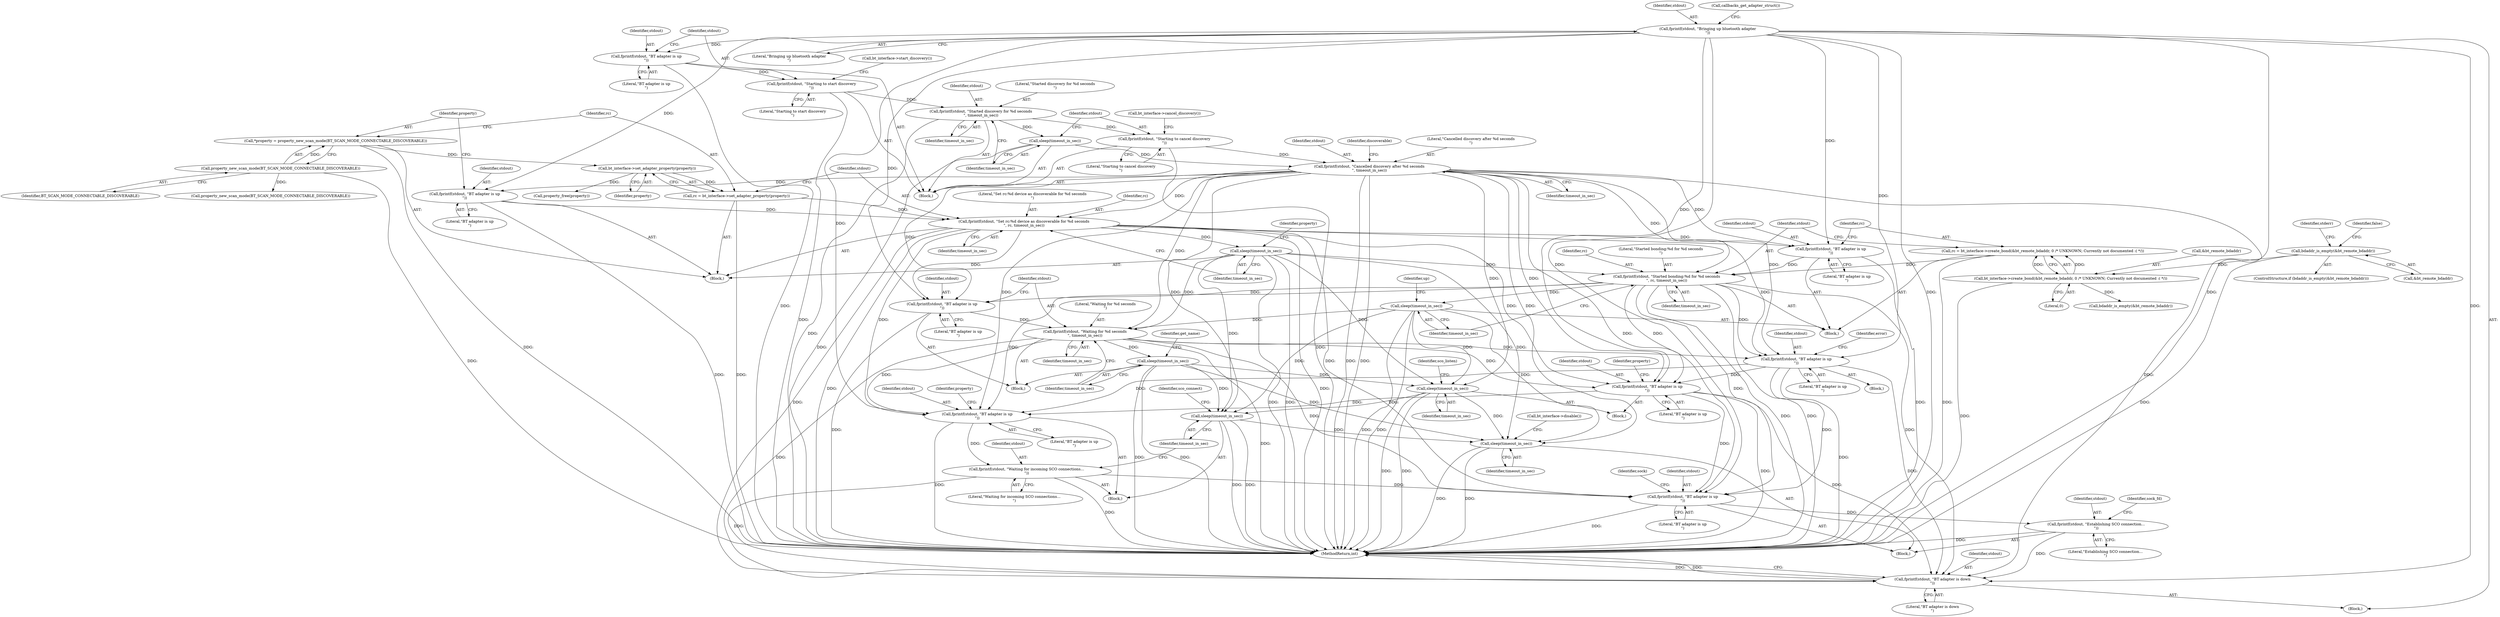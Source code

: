 digraph "0_Android_37c88107679d36c419572732b4af6e18bb2f7dce_6@API" {
"1000282" [label="(Call,fprintf(stdout, \"Started bonding:%d for %d seconds\n\", rc, timeout_in_sec))"];
"1000272" [label="(Call,fprintf(stdout, \"BT adapter is up\n\"))"];
"1000181" [label="(Call,fprintf(stdout, \"Bringing up bluetooth adapter\n\"))"];
"1000222" [label="(Call,fprintf(stdout, \"Cancelled discovery after %d seconds\n\", timeout_in_sec))"];
"1000216" [label="(Call,fprintf(stdout, \"Starting to cancel discovery\n\"))"];
"1000210" [label="(Call,fprintf(stdout, \"Started discovery for %d seconds\n\", timeout_in_sec))"];
"1000204" [label="(Call,fprintf(stdout, \"Starting to start discovery\n\"))"];
"1000201" [label="(Call,fprintf(stdout, \"BT adapter is up\n\"))"];
"1000214" [label="(Call,sleep(timeout_in_sec))"];
"1000246" [label="(Call,fprintf(stdout, \"Set rc:%d device as discoverable for %d seconds\n\", rc, timeout_in_sec))"];
"1000233" [label="(Call,fprintf(stdout, \"BT adapter is up\n\"))"];
"1000242" [label="(Call,rc = bt_interface->set_adapter_property(property))"];
"1000244" [label="(Call,bt_interface->set_adapter_property(property))"];
"1000237" [label="(Call,*property = property_new_scan_mode(BT_SCAN_MODE_CONNECTABLE_DISCOVERABLE))"];
"1000239" [label="(Call,property_new_scan_mode(BT_SCAN_MODE_CONNECTABLE_DISCOVERABLE))"];
"1000276" [label="(Call,rc = bt_interface->create_bond(&bt_remote_bdaddr, 0 /* UNKNOWN; Currently not documented :( */))"];
"1000278" [label="(Call,bt_interface->create_bond(&bt_remote_bdaddr, 0 /* UNKNOWN; Currently not documented :( */))"];
"1000259" [label="(Call,bdaddr_is_empty(&bt_remote_bdaddr))"];
"1000251" [label="(Call,sleep(timeout_in_sec))"];
"1000287" [label="(Call,sleep(timeout_in_sec))"];
"1000299" [label="(Call,fprintf(stdout, \"Waiting for %d seconds\n\", timeout_in_sec))"];
"1000303" [label="(Call,sleep(timeout_in_sec))"];
"1000405" [label="(Call,sleep(timeout_in_sec))"];
"1000490" [label="(Call,sleep(timeout_in_sec))"];
"1000578" [label="(Call,sleep(timeout_in_sec))"];
"1000312" [label="(Call,fprintf(stdout, \"BT adapter is up\n\"))"];
"1000359" [label="(Call,fprintf(stdout, \"BT adapter is up\n\"))"];
"1000414" [label="(Call,fprintf(stdout, \"BT adapter is up\n\"))"];
"1000487" [label="(Call,fprintf(stdout, \"Waiting for incoming SCO connections...\n\"))"];
"1000509" [label="(Call,fprintf(stdout, \"BT adapter is up\n\"))"];
"1000549" [label="(Call,fprintf(stdout, \"Establishing SCO connection...\n\"))"];
"1000583" [label="(Call,fprintf(stdout, \"BT adapter is down\n\"))"];
"1000296" [label="(Call,fprintf(stdout, \"BT adapter is up\n\"))"];
"1000204" [label="(Call,fprintf(stdout, \"Starting to start discovery\n\"))"];
"1000257" [label="(Block,)"];
"1000296" [label="(Call,fprintf(stdout, \"BT adapter is up\n\"))"];
"1000284" [label="(Literal,\"Started bonding:%d for %d seconds\n\")"];
"1000217" [label="(Identifier,stdout)"];
"1000581" [label="(Call,bt_interface->disable())"];
"1000297" [label="(Identifier,stdout)"];
"1000514" [label="(Identifier,sock)"];
"1000409" [label="(Block,)"];
"1000510" [label="(Identifier,stdout)"];
"1000304" [label="(Identifier,timeout_in_sec)"];
"1000228" [label="(Block,)"];
"1000419" [label="(Identifier,property)"];
"1000550" [label="(Identifier,stdout)"];
"1000248" [label="(Literal,\"Set rc:%d device as discoverable for %d seconds\n\")"];
"1000181" [label="(Call,fprintf(stdout, \"Bringing up bluetooth adapter\n\"))"];
"1000299" [label="(Call,fprintf(stdout, \"Waiting for %d seconds\n\", timeout_in_sec))"];
"1000420" [label="(Call,property_new_scan_mode(BT_SCAN_MODE_CONNECTABLE_DISCOVERABLE))"];
"1000511" [label="(Literal,\"BT adapter is up\n\")"];
"1000237" [label="(Call,*property = property_new_scan_mode(BT_SCAN_MODE_CONNECTABLE_DISCOVERABLE))"];
"1000278" [label="(Call,bt_interface->create_bond(&bt_remote_bdaddr, 0 /* UNKNOWN; Currently not documented :( */))"];
"1000206" [label="(Literal,\"Starting to start discovery\n\")"];
"1000491" [label="(Identifier,timeout_in_sec)"];
"1000313" [label="(Identifier,stdout)"];
"1000285" [label="(Identifier,rc)"];
"1000406" [label="(Identifier,timeout_in_sec)"];
"1000551" [label="(Literal,\"Establishing SCO connection...\n\")"];
"1000213" [label="(Identifier,timeout_in_sec)"];
"1000227" [label="(Identifier,discoverable)"];
"1000238" [label="(Identifier,property)"];
"1000239" [label="(Call,property_new_scan_mode(BT_SCAN_MODE_CONNECTABLE_DISCOVERABLE))"];
"1000183" [label="(Literal,\"Bringing up bluetooth adapter\n\")"];
"1000244" [label="(Call,bt_interface->set_adapter_property(property))"];
"1000270" [label="(Identifier,false)"];
"1000258" [label="(ControlStructure,if (bdaddr_is_empty(&bt_remote_bdaddr)))"];
"1000251" [label="(Call,sleep(timeout_in_sec))"];
"1000583" [label="(Call,fprintf(stdout, \"BT adapter is down\n\"))"];
"1000291" [label="(Block,)"];
"1000202" [label="(Identifier,stdout)"];
"1000414" [label="(Call,fprintf(stdout, \"BT adapter is up\n\"))"];
"1000216" [label="(Call,fprintf(stdout, \"Starting to cancel discovery\n\"))"];
"1000354" [label="(Block,)"];
"1000314" [label="(Literal,\"BT adapter is up\n\")"];
"1000306" [label="(Identifier,get_name)"];
"1000224" [label="(Literal,\"Cancelled discovery after %d seconds\n\")"];
"1000584" [label="(Identifier,stdout)"];
"1000277" [label="(Identifier,rc)"];
"1000415" [label="(Identifier,stdout)"];
"1000579" [label="(Identifier,timeout_in_sec)"];
"1000264" [label="(Identifier,stderr)"];
"1000408" [label="(Identifier,sco_listen)"];
"1000242" [label="(Call,rc = bt_interface->set_adapter_property(property))"];
"1000416" [label="(Literal,\"BT adapter is up\n\")"];
"1000283" [label="(Identifier,stdout)"];
"1000208" [label="(Call,bt_interface->start_discovery())"];
"1000215" [label="(Identifier,timeout_in_sec)"];
"1000243" [label="(Identifier,rc)"];
"1000290" [label="(Identifier,up)"];
"1000585" [label="(Literal,\"BT adapter is down\n\")"];
"1000247" [label="(Identifier,stdout)"];
"1000249" [label="(Identifier,rc)"];
"1000364" [label="(Identifier,property)"];
"1000246" [label="(Call,fprintf(stdout, \"Set rc:%d device as discoverable for %d seconds\n\", rc, timeout_in_sec))"];
"1000212" [label="(Literal,\"Started discovery for %d seconds\n\")"];
"1000196" [label="(Block,)"];
"1000225" [label="(Identifier,timeout_in_sec)"];
"1000493" [label="(Identifier,sco_connect)"];
"1000302" [label="(Identifier,timeout_in_sec)"];
"1000496" [label="(Call,bdaddr_is_empty(&bt_remote_bdaddr))"];
"1000488" [label="(Identifier,stdout)"];
"1000253" [label="(Call,property_free(property))"];
"1000234" [label="(Identifier,stdout)"];
"1000182" [label="(Identifier,stdout)"];
"1000223" [label="(Identifier,stdout)"];
"1000218" [label="(Literal,\"Starting to cancel discovery\n\")"];
"1000361" [label="(Literal,\"BT adapter is up\n\")"];
"1000303" [label="(Call,sleep(timeout_in_sec))"];
"1000490" [label="(Call,sleep(timeout_in_sec))"];
"1000487" [label="(Call,fprintf(stdout, \"Waiting for incoming SCO connections...\n\"))"];
"1000279" [label="(Call,&bt_remote_bdaddr)"];
"1000250" [label="(Identifier,timeout_in_sec)"];
"1000214" [label="(Call,sleep(timeout_in_sec))"];
"1000312" [label="(Call,fprintf(stdout, \"BT adapter is up\n\"))"];
"1000205" [label="(Identifier,stdout)"];
"1000240" [label="(Identifier,BT_SCAN_MODE_CONNECTABLE_DISCOVERABLE)"];
"1000281" [label="(Literal,0)"];
"1000405" [label="(Call,sleep(timeout_in_sec))"];
"1000187" [label="(Call,callbacks_get_adapter_struct())"];
"1000260" [label="(Call,&bt_remote_bdaddr)"];
"1000211" [label="(Identifier,stdout)"];
"1000578" [label="(Call,sleep(timeout_in_sec))"];
"1000288" [label="(Identifier,timeout_in_sec)"];
"1000318" [label="(Identifier,error)"];
"1000233" [label="(Call,fprintf(stdout, \"BT adapter is up\n\"))"];
"1000301" [label="(Literal,\"Waiting for %d seconds\n\")"];
"1000307" [label="(Block,)"];
"1000360" [label="(Identifier,stdout)"];
"1000282" [label="(Call,fprintf(stdout, \"Started bonding:%d for %d seconds\n\", rc, timeout_in_sec))"];
"1000235" [label="(Literal,\"BT adapter is up\n\")"];
"1000274" [label="(Literal,\"BT adapter is up\n\")"];
"1000489" [label="(Literal,\"Waiting for incoming SCO connections...\n\")"];
"1000359" [label="(Call,fprintf(stdout, \"BT adapter is up\n\"))"];
"1000210" [label="(Call,fprintf(stdout, \"Started discovery for %d seconds\n\", timeout_in_sec))"];
"1000104" [label="(Block,)"];
"1000494" [label="(Block,)"];
"1000273" [label="(Identifier,stdout)"];
"1000554" [label="(Identifier,sock_fd)"];
"1000203" [label="(Literal,\"BT adapter is up\n\")"];
"1000286" [label="(Identifier,timeout_in_sec)"];
"1000254" [label="(Identifier,property)"];
"1000201" [label="(Call,fprintf(stdout, \"BT adapter is up\n\"))"];
"1000586" [label="(MethodReturn,int)"];
"1000245" [label="(Identifier,property)"];
"1000272" [label="(Call,fprintf(stdout, \"BT adapter is up\n\"))"];
"1000300" [label="(Identifier,stdout)"];
"1000220" [label="(Call,bt_interface->cancel_discovery())"];
"1000287" [label="(Call,sleep(timeout_in_sec))"];
"1000298" [label="(Literal,\"BT adapter is up\n\")"];
"1000549" [label="(Call,fprintf(stdout, \"Establishing SCO connection...\n\"))"];
"1000259" [label="(Call,bdaddr_is_empty(&bt_remote_bdaddr))"];
"1000252" [label="(Identifier,timeout_in_sec)"];
"1000509" [label="(Call,fprintf(stdout, \"BT adapter is up\n\"))"];
"1000276" [label="(Call,rc = bt_interface->create_bond(&bt_remote_bdaddr, 0 /* UNKNOWN; Currently not documented :( */))"];
"1000222" [label="(Call,fprintf(stdout, \"Cancelled discovery after %d seconds\n\", timeout_in_sec))"];
"1000282" -> "1000257"  [label="AST: "];
"1000282" -> "1000286"  [label="CFG: "];
"1000283" -> "1000282"  [label="AST: "];
"1000284" -> "1000282"  [label="AST: "];
"1000285" -> "1000282"  [label="AST: "];
"1000286" -> "1000282"  [label="AST: "];
"1000288" -> "1000282"  [label="CFG: "];
"1000282" -> "1000586"  [label="DDG: "];
"1000282" -> "1000586"  [label="DDG: "];
"1000272" -> "1000282"  [label="DDG: "];
"1000276" -> "1000282"  [label="DDG: "];
"1000222" -> "1000282"  [label="DDG: "];
"1000251" -> "1000282"  [label="DDG: "];
"1000282" -> "1000287"  [label="DDG: "];
"1000282" -> "1000296"  [label="DDG: "];
"1000282" -> "1000312"  [label="DDG: "];
"1000282" -> "1000359"  [label="DDG: "];
"1000282" -> "1000414"  [label="DDG: "];
"1000282" -> "1000509"  [label="DDG: "];
"1000282" -> "1000583"  [label="DDG: "];
"1000272" -> "1000257"  [label="AST: "];
"1000272" -> "1000274"  [label="CFG: "];
"1000273" -> "1000272"  [label="AST: "];
"1000274" -> "1000272"  [label="AST: "];
"1000277" -> "1000272"  [label="CFG: "];
"1000272" -> "1000586"  [label="DDG: "];
"1000181" -> "1000272"  [label="DDG: "];
"1000222" -> "1000272"  [label="DDG: "];
"1000246" -> "1000272"  [label="DDG: "];
"1000181" -> "1000104"  [label="AST: "];
"1000181" -> "1000183"  [label="CFG: "];
"1000182" -> "1000181"  [label="AST: "];
"1000183" -> "1000181"  [label="AST: "];
"1000187" -> "1000181"  [label="CFG: "];
"1000181" -> "1000586"  [label="DDG: "];
"1000181" -> "1000586"  [label="DDG: "];
"1000181" -> "1000201"  [label="DDG: "];
"1000181" -> "1000233"  [label="DDG: "];
"1000181" -> "1000296"  [label="DDG: "];
"1000181" -> "1000312"  [label="DDG: "];
"1000181" -> "1000359"  [label="DDG: "];
"1000181" -> "1000414"  [label="DDG: "];
"1000181" -> "1000509"  [label="DDG: "];
"1000181" -> "1000583"  [label="DDG: "];
"1000222" -> "1000196"  [label="AST: "];
"1000222" -> "1000225"  [label="CFG: "];
"1000223" -> "1000222"  [label="AST: "];
"1000224" -> "1000222"  [label="AST: "];
"1000225" -> "1000222"  [label="AST: "];
"1000227" -> "1000222"  [label="CFG: "];
"1000222" -> "1000586"  [label="DDG: "];
"1000222" -> "1000586"  [label="DDG: "];
"1000216" -> "1000222"  [label="DDG: "];
"1000214" -> "1000222"  [label="DDG: "];
"1000222" -> "1000233"  [label="DDG: "];
"1000222" -> "1000246"  [label="DDG: "];
"1000222" -> "1000296"  [label="DDG: "];
"1000222" -> "1000299"  [label="DDG: "];
"1000222" -> "1000312"  [label="DDG: "];
"1000222" -> "1000359"  [label="DDG: "];
"1000222" -> "1000405"  [label="DDG: "];
"1000222" -> "1000414"  [label="DDG: "];
"1000222" -> "1000490"  [label="DDG: "];
"1000222" -> "1000509"  [label="DDG: "];
"1000222" -> "1000578"  [label="DDG: "];
"1000222" -> "1000583"  [label="DDG: "];
"1000216" -> "1000196"  [label="AST: "];
"1000216" -> "1000218"  [label="CFG: "];
"1000217" -> "1000216"  [label="AST: "];
"1000218" -> "1000216"  [label="AST: "];
"1000220" -> "1000216"  [label="CFG: "];
"1000216" -> "1000586"  [label="DDG: "];
"1000210" -> "1000216"  [label="DDG: "];
"1000210" -> "1000196"  [label="AST: "];
"1000210" -> "1000213"  [label="CFG: "];
"1000211" -> "1000210"  [label="AST: "];
"1000212" -> "1000210"  [label="AST: "];
"1000213" -> "1000210"  [label="AST: "];
"1000215" -> "1000210"  [label="CFG: "];
"1000210" -> "1000586"  [label="DDG: "];
"1000204" -> "1000210"  [label="DDG: "];
"1000210" -> "1000214"  [label="DDG: "];
"1000204" -> "1000196"  [label="AST: "];
"1000204" -> "1000206"  [label="CFG: "];
"1000205" -> "1000204"  [label="AST: "];
"1000206" -> "1000204"  [label="AST: "];
"1000208" -> "1000204"  [label="CFG: "];
"1000204" -> "1000586"  [label="DDG: "];
"1000201" -> "1000204"  [label="DDG: "];
"1000201" -> "1000196"  [label="AST: "];
"1000201" -> "1000203"  [label="CFG: "];
"1000202" -> "1000201"  [label="AST: "];
"1000203" -> "1000201"  [label="AST: "];
"1000205" -> "1000201"  [label="CFG: "];
"1000201" -> "1000586"  [label="DDG: "];
"1000214" -> "1000196"  [label="AST: "];
"1000214" -> "1000215"  [label="CFG: "];
"1000215" -> "1000214"  [label="AST: "];
"1000217" -> "1000214"  [label="CFG: "];
"1000214" -> "1000586"  [label="DDG: "];
"1000246" -> "1000228"  [label="AST: "];
"1000246" -> "1000250"  [label="CFG: "];
"1000247" -> "1000246"  [label="AST: "];
"1000248" -> "1000246"  [label="AST: "];
"1000249" -> "1000246"  [label="AST: "];
"1000250" -> "1000246"  [label="AST: "];
"1000252" -> "1000246"  [label="CFG: "];
"1000246" -> "1000586"  [label="DDG: "];
"1000246" -> "1000586"  [label="DDG: "];
"1000233" -> "1000246"  [label="DDG: "];
"1000242" -> "1000246"  [label="DDG: "];
"1000246" -> "1000251"  [label="DDG: "];
"1000246" -> "1000296"  [label="DDG: "];
"1000246" -> "1000312"  [label="DDG: "];
"1000246" -> "1000359"  [label="DDG: "];
"1000246" -> "1000414"  [label="DDG: "];
"1000246" -> "1000509"  [label="DDG: "];
"1000246" -> "1000583"  [label="DDG: "];
"1000233" -> "1000228"  [label="AST: "];
"1000233" -> "1000235"  [label="CFG: "];
"1000234" -> "1000233"  [label="AST: "];
"1000235" -> "1000233"  [label="AST: "];
"1000238" -> "1000233"  [label="CFG: "];
"1000233" -> "1000586"  [label="DDG: "];
"1000242" -> "1000228"  [label="AST: "];
"1000242" -> "1000244"  [label="CFG: "];
"1000243" -> "1000242"  [label="AST: "];
"1000244" -> "1000242"  [label="AST: "];
"1000247" -> "1000242"  [label="CFG: "];
"1000242" -> "1000586"  [label="DDG: "];
"1000244" -> "1000242"  [label="DDG: "];
"1000244" -> "1000245"  [label="CFG: "];
"1000245" -> "1000244"  [label="AST: "];
"1000237" -> "1000244"  [label="DDG: "];
"1000244" -> "1000253"  [label="DDG: "];
"1000237" -> "1000228"  [label="AST: "];
"1000237" -> "1000239"  [label="CFG: "];
"1000238" -> "1000237"  [label="AST: "];
"1000239" -> "1000237"  [label="AST: "];
"1000243" -> "1000237"  [label="CFG: "];
"1000237" -> "1000586"  [label="DDG: "];
"1000239" -> "1000237"  [label="DDG: "];
"1000239" -> "1000240"  [label="CFG: "];
"1000240" -> "1000239"  [label="AST: "];
"1000239" -> "1000586"  [label="DDG: "];
"1000239" -> "1000420"  [label="DDG: "];
"1000276" -> "1000257"  [label="AST: "];
"1000276" -> "1000278"  [label="CFG: "];
"1000277" -> "1000276"  [label="AST: "];
"1000278" -> "1000276"  [label="AST: "];
"1000283" -> "1000276"  [label="CFG: "];
"1000276" -> "1000586"  [label="DDG: "];
"1000278" -> "1000276"  [label="DDG: "];
"1000278" -> "1000276"  [label="DDG: "];
"1000278" -> "1000281"  [label="CFG: "];
"1000279" -> "1000278"  [label="AST: "];
"1000281" -> "1000278"  [label="AST: "];
"1000278" -> "1000586"  [label="DDG: "];
"1000259" -> "1000278"  [label="DDG: "];
"1000278" -> "1000496"  [label="DDG: "];
"1000259" -> "1000258"  [label="AST: "];
"1000259" -> "1000260"  [label="CFG: "];
"1000260" -> "1000259"  [label="AST: "];
"1000264" -> "1000259"  [label="CFG: "];
"1000270" -> "1000259"  [label="CFG: "];
"1000259" -> "1000586"  [label="DDG: "];
"1000251" -> "1000228"  [label="AST: "];
"1000251" -> "1000252"  [label="CFG: "];
"1000252" -> "1000251"  [label="AST: "];
"1000254" -> "1000251"  [label="CFG: "];
"1000251" -> "1000586"  [label="DDG: "];
"1000251" -> "1000586"  [label="DDG: "];
"1000251" -> "1000299"  [label="DDG: "];
"1000251" -> "1000405"  [label="DDG: "];
"1000251" -> "1000490"  [label="DDG: "];
"1000251" -> "1000578"  [label="DDG: "];
"1000287" -> "1000257"  [label="AST: "];
"1000287" -> "1000288"  [label="CFG: "];
"1000288" -> "1000287"  [label="AST: "];
"1000290" -> "1000287"  [label="CFG: "];
"1000287" -> "1000586"  [label="DDG: "];
"1000287" -> "1000586"  [label="DDG: "];
"1000287" -> "1000299"  [label="DDG: "];
"1000287" -> "1000405"  [label="DDG: "];
"1000287" -> "1000490"  [label="DDG: "];
"1000287" -> "1000578"  [label="DDG: "];
"1000299" -> "1000291"  [label="AST: "];
"1000299" -> "1000302"  [label="CFG: "];
"1000300" -> "1000299"  [label="AST: "];
"1000301" -> "1000299"  [label="AST: "];
"1000302" -> "1000299"  [label="AST: "];
"1000304" -> "1000299"  [label="CFG: "];
"1000299" -> "1000586"  [label="DDG: "];
"1000296" -> "1000299"  [label="DDG: "];
"1000299" -> "1000303"  [label="DDG: "];
"1000299" -> "1000312"  [label="DDG: "];
"1000299" -> "1000359"  [label="DDG: "];
"1000299" -> "1000414"  [label="DDG: "];
"1000299" -> "1000509"  [label="DDG: "];
"1000299" -> "1000583"  [label="DDG: "];
"1000303" -> "1000291"  [label="AST: "];
"1000303" -> "1000304"  [label="CFG: "];
"1000304" -> "1000303"  [label="AST: "];
"1000306" -> "1000303"  [label="CFG: "];
"1000303" -> "1000586"  [label="DDG: "];
"1000303" -> "1000586"  [label="DDG: "];
"1000303" -> "1000405"  [label="DDG: "];
"1000303" -> "1000490"  [label="DDG: "];
"1000303" -> "1000578"  [label="DDG: "];
"1000405" -> "1000354"  [label="AST: "];
"1000405" -> "1000406"  [label="CFG: "];
"1000406" -> "1000405"  [label="AST: "];
"1000408" -> "1000405"  [label="CFG: "];
"1000405" -> "1000586"  [label="DDG: "];
"1000405" -> "1000586"  [label="DDG: "];
"1000405" -> "1000490"  [label="DDG: "];
"1000405" -> "1000578"  [label="DDG: "];
"1000490" -> "1000409"  [label="AST: "];
"1000490" -> "1000491"  [label="CFG: "];
"1000491" -> "1000490"  [label="AST: "];
"1000493" -> "1000490"  [label="CFG: "];
"1000490" -> "1000586"  [label="DDG: "];
"1000490" -> "1000586"  [label="DDG: "];
"1000490" -> "1000578"  [label="DDG: "];
"1000578" -> "1000494"  [label="AST: "];
"1000578" -> "1000579"  [label="CFG: "];
"1000579" -> "1000578"  [label="AST: "];
"1000581" -> "1000578"  [label="CFG: "];
"1000578" -> "1000586"  [label="DDG: "];
"1000578" -> "1000586"  [label="DDG: "];
"1000312" -> "1000307"  [label="AST: "];
"1000312" -> "1000314"  [label="CFG: "];
"1000313" -> "1000312"  [label="AST: "];
"1000314" -> "1000312"  [label="AST: "];
"1000318" -> "1000312"  [label="CFG: "];
"1000312" -> "1000586"  [label="DDG: "];
"1000312" -> "1000359"  [label="DDG: "];
"1000312" -> "1000414"  [label="DDG: "];
"1000312" -> "1000509"  [label="DDG: "];
"1000312" -> "1000583"  [label="DDG: "];
"1000359" -> "1000354"  [label="AST: "];
"1000359" -> "1000361"  [label="CFG: "];
"1000360" -> "1000359"  [label="AST: "];
"1000361" -> "1000359"  [label="AST: "];
"1000364" -> "1000359"  [label="CFG: "];
"1000359" -> "1000586"  [label="DDG: "];
"1000359" -> "1000414"  [label="DDG: "];
"1000359" -> "1000509"  [label="DDG: "];
"1000359" -> "1000583"  [label="DDG: "];
"1000414" -> "1000409"  [label="AST: "];
"1000414" -> "1000416"  [label="CFG: "];
"1000415" -> "1000414"  [label="AST: "];
"1000416" -> "1000414"  [label="AST: "];
"1000419" -> "1000414"  [label="CFG: "];
"1000414" -> "1000586"  [label="DDG: "];
"1000414" -> "1000487"  [label="DDG: "];
"1000487" -> "1000409"  [label="AST: "];
"1000487" -> "1000489"  [label="CFG: "];
"1000488" -> "1000487"  [label="AST: "];
"1000489" -> "1000487"  [label="AST: "];
"1000491" -> "1000487"  [label="CFG: "];
"1000487" -> "1000586"  [label="DDG: "];
"1000487" -> "1000509"  [label="DDG: "];
"1000487" -> "1000583"  [label="DDG: "];
"1000509" -> "1000494"  [label="AST: "];
"1000509" -> "1000511"  [label="CFG: "];
"1000510" -> "1000509"  [label="AST: "];
"1000511" -> "1000509"  [label="AST: "];
"1000514" -> "1000509"  [label="CFG: "];
"1000509" -> "1000586"  [label="DDG: "];
"1000509" -> "1000549"  [label="DDG: "];
"1000549" -> "1000494"  [label="AST: "];
"1000549" -> "1000551"  [label="CFG: "];
"1000550" -> "1000549"  [label="AST: "];
"1000551" -> "1000549"  [label="AST: "];
"1000554" -> "1000549"  [label="CFG: "];
"1000549" -> "1000586"  [label="DDG: "];
"1000549" -> "1000583"  [label="DDG: "];
"1000583" -> "1000104"  [label="AST: "];
"1000583" -> "1000585"  [label="CFG: "];
"1000584" -> "1000583"  [label="AST: "];
"1000585" -> "1000583"  [label="AST: "];
"1000586" -> "1000583"  [label="CFG: "];
"1000583" -> "1000586"  [label="DDG: "];
"1000583" -> "1000586"  [label="DDG: "];
"1000296" -> "1000291"  [label="AST: "];
"1000296" -> "1000298"  [label="CFG: "];
"1000297" -> "1000296"  [label="AST: "];
"1000298" -> "1000296"  [label="AST: "];
"1000300" -> "1000296"  [label="CFG: "];
"1000296" -> "1000586"  [label="DDG: "];
}
